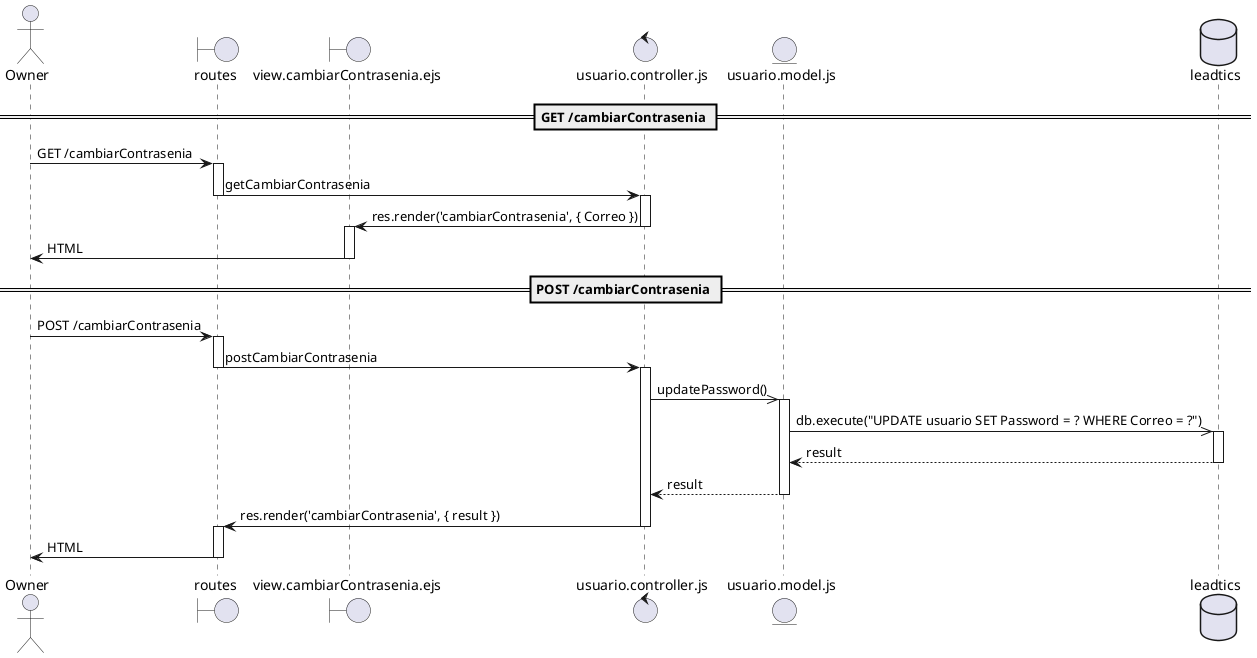 @startuml CU17

actor Owner
boundary routes
boundary view.cambiarContrasenia.ejs
control usuario.controller.js
entity usuario.model.js
database leadtics

== GET /cambiarContrasenia ==

Owner -> routes : GET /cambiarContrasenia
activate routes

routes -> usuario.controller.js : getCambiarContrasenia
deactivate routes
activate usuario.controller.js

usuario.controller.js -> view.cambiarContrasenia.ejs : res.render('cambiarContrasenia', { Correo })
deactivate usuario.controller.js
activate view.cambiarContrasenia.ejs

view.cambiarContrasenia.ejs -> Owner : HTML
deactivate view.cambiarContrasenia.ejs

== POST /cambiarContrasenia ==

Owner -> routes : POST /cambiarContrasenia
activate routes

routes -> usuario.controller.js : postCambiarContrasenia
deactivate routes
activate usuario.controller.js

usuario.controller.js ->> usuario.model.js : updatePassword()
activate usuario.model.js

usuario.model.js ->> leadtics : db.execute("UPDATE usuario SET Password = ? WHERE Correo = ?")
activate leadtics

leadtics --> usuario.model.js : result
deactivate leadtics

usuario.model.js --> usuario.controller.js : result
deactivate usuario.model.js

usuario.controller.js -> routes : res.render('cambiarContrasenia', { result })
deactivate usuario.controller.js
activate routes

routes -> Owner : HTML
deactivate routes

@enduml